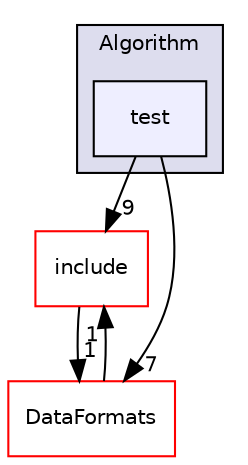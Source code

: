 digraph "/home/travis/build/AliceO2Group/AliceO2/Algorithm/test" {
  bgcolor=transparent;
  compound=true
  node [ fontsize="10", fontname="Helvetica"];
  edge [ labelfontsize="10", labelfontname="Helvetica"];
  subgraph clusterdir_8ba487e25de5ee77e05e9dce7582cb98 {
    graph [ bgcolor="#ddddee", pencolor="black", label="Algorithm" fontname="Helvetica", fontsize="10", URL="dir_8ba487e25de5ee77e05e9dce7582cb98.html"]
  dir_2548cd999f9c9448f6c6f0fe464d9f93 [shape=box, label="test", style="filled", fillcolor="#eeeeff", pencolor="black", URL="dir_2548cd999f9c9448f6c6f0fe464d9f93.html"];
  }
  dir_b462f90fe076c16030c341e96d9a0ccf [shape=box label="include" color="red" URL="dir_b462f90fe076c16030c341e96d9a0ccf.html"];
  dir_2171f7ec022c5423887b07c69b2f5b48 [shape=box label="DataFormats" color="red" URL="dir_2171f7ec022c5423887b07c69b2f5b48.html"];
  dir_2548cd999f9c9448f6c6f0fe464d9f93->dir_b462f90fe076c16030c341e96d9a0ccf [headlabel="9", labeldistance=1.5 headhref="dir_000009_000001.html"];
  dir_2548cd999f9c9448f6c6f0fe464d9f93->dir_2171f7ec022c5423887b07c69b2f5b48 [headlabel="7", labeldistance=1.5 headhref="dir_000009_000068.html"];
  dir_b462f90fe076c16030c341e96d9a0ccf->dir_2171f7ec022c5423887b07c69b2f5b48 [headlabel="1", labeldistance=1.5 headhref="dir_000001_000068.html"];
  dir_2171f7ec022c5423887b07c69b2f5b48->dir_b462f90fe076c16030c341e96d9a0ccf [headlabel="1", labeldistance=1.5 headhref="dir_000068_000001.html"];
}
